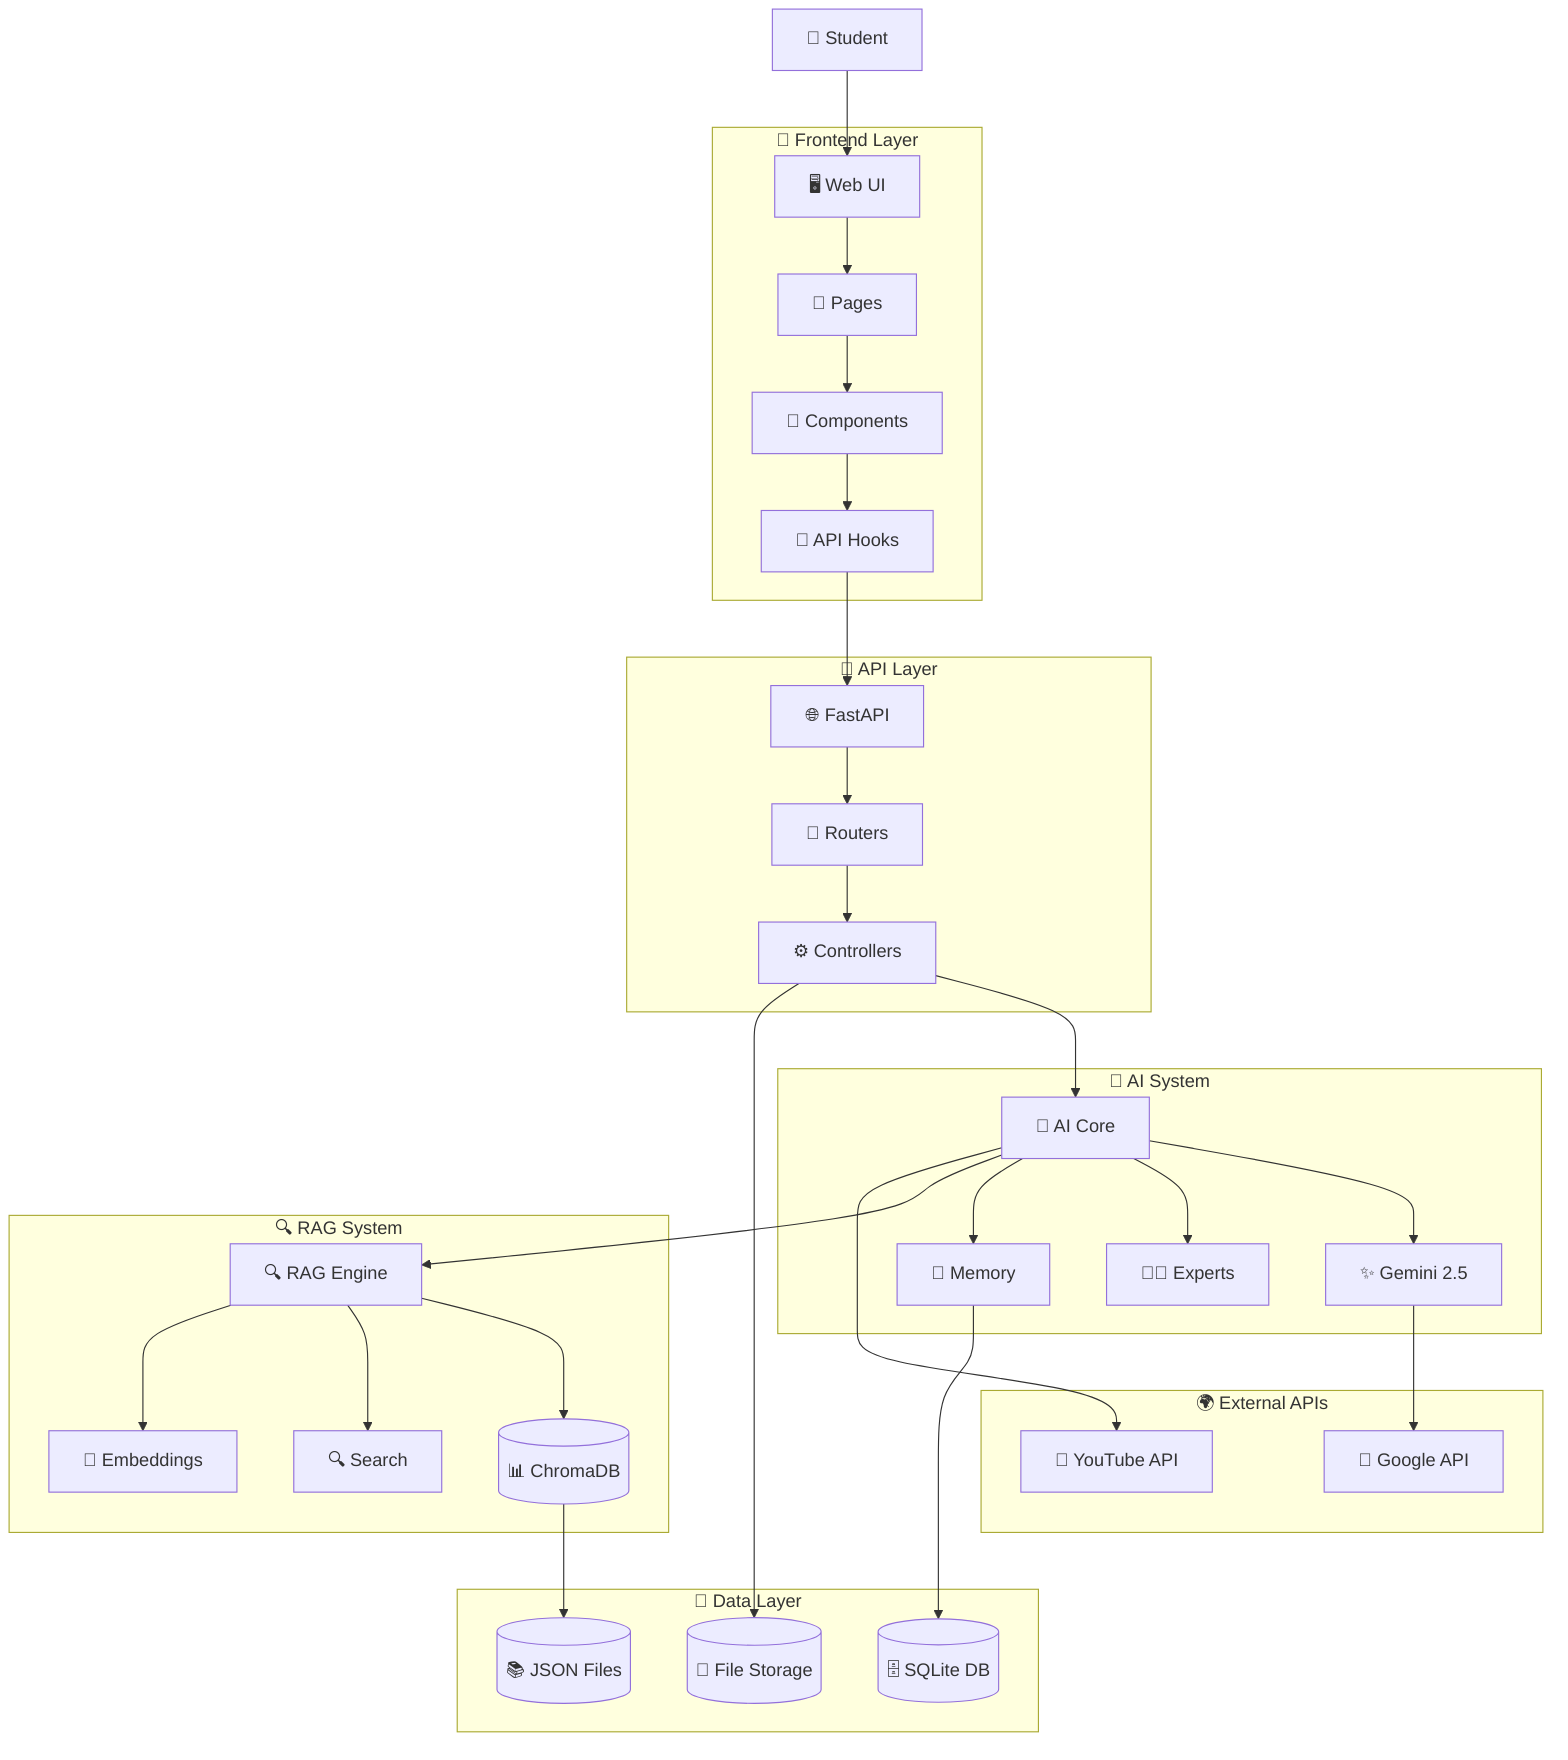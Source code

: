 flowchart TB
    User[👤 Student] --> UI[🖥️ Web UI]
    
    subgraph Frontend["📱 Frontend Layer"]
        UI --> Pages[📄 Pages]
        Pages --> Components[🧩 Components]
        Components --> Hooks[🔗 API Hooks]
    end
    
    Hooks --> API[🌐 FastAPI]
    
    subgraph APILayer["🔧 API Layer"]
        API --> Routers[📍 Routers]
        Routers --> Controllers[⚙️ Controllers]
    end
    
    Controllers --> AICore[🤖 AI Core]
    
    subgraph AISystem["🧠 AI System"]
        AICore --> Gemini[✨ Gemini 2.5]
        AICore --> Agents[👨‍🏫 Experts]
        AICore --> Memory[💭 Memory]
    end
    
    AICore --> RAG[🔍 RAG Engine]
    
    subgraph RAGSystem["🔍 RAG System"]
        RAG --> ChromaDB[(📊 ChromaDB)]
        RAG --> Search[🔍 Search]
        RAG --> Embeddings[🔢 Embeddings]
    end
    
    subgraph DataLayer["💾 Data Layer"]
        JSON[(📚 JSON Files)]
        SQLite[(🗄️ SQLite DB)]
        Uploads[(📁 File Storage)]
    end
    
    subgraph External["🌍 External APIs"]
        GoogleAPI[🔮 Google API]
        YouTubeAPI[🎥 YouTube API]
    end
    
    ChromaDB --> JSON
    Memory --> SQLite
    Controllers --> Uploads
    Gemini --> GoogleAPI
    AICore --> YouTubeAPI
    
    classDef frontend fill:#3b82f6,stroke:#1e40af,stroke-width:2px,color:#ffffff
    classDef api fill:#10b981,stroke:#059669,stroke-width:2px,color:#ffffff
    classDef ai fill:#8b5cf6,stroke:#7c3aed,stroke-width:2px,color:#ffffff
    classDef rag fill:#f59e0b,stroke:#d97706,stroke-width:2px,color:#ffffff
    classDef data fill:#6b7280,stroke:#4b5563,stroke-width:2px,color:#ffffff
    classDef external fill:#ef4444,stroke:#dc2626,stroke-width:2px,color:#ffffff
